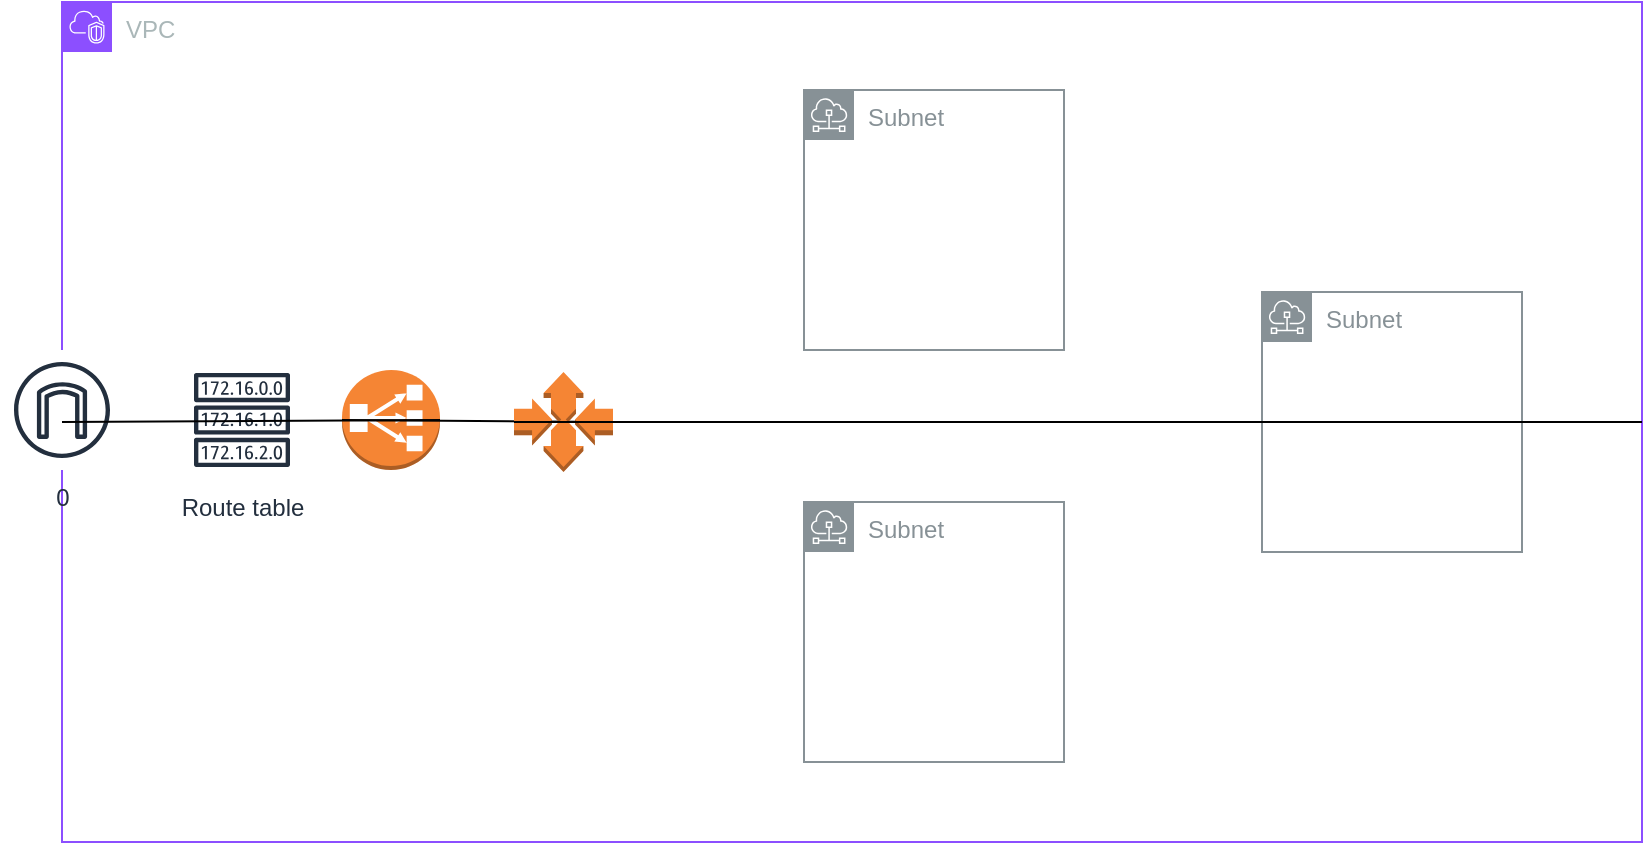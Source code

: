 <mxfile version="24.6.4" type="github">
  <diagram name="Page-1" id="bHt84RGLD77i8ypAadoK">
    <mxGraphModel dx="875" dy="508" grid="1" gridSize="10" guides="1" tooltips="1" connect="1" arrows="1" fold="1" page="1" pageScale="1" pageWidth="850" pageHeight="1100" math="0" shadow="0">
      <root>
        <mxCell id="0" />
        <mxCell id="1" parent="0" />
        <mxCell id="MfwulqYRJbf6YDGrC3bh-1" value="VPC" style="points=[[0,0],[0.25,0],[0.5,0],[0.75,0],[1,0],[1,0.25],[1,0.5],[1,0.75],[1,1],[0.75,1],[0.5,1],[0.25,1],[0,1],[0,0.75],[0,0.5],[0,0.25]];outlineConnect=0;gradientColor=none;html=1;whiteSpace=wrap;fontSize=12;fontStyle=0;container=1;pointerEvents=0;collapsible=0;recursiveResize=0;shape=mxgraph.aws4.group;grIcon=mxgraph.aws4.group_vpc2;strokeColor=#8C4FFF;fillColor=none;verticalAlign=top;align=left;spacingLeft=30;fontColor=#AAB7B8;dashed=0;" vertex="1" parent="1">
          <mxGeometry x="150" y="80" width="790" height="420" as="geometry" />
        </mxCell>
        <mxCell id="MfwulqYRJbf6YDGrC3bh-2" value="0" style="sketch=0;outlineConnect=0;fontColor=#232F3E;gradientColor=none;strokeColor=#232F3E;fillColor=#ffffff;dashed=0;verticalLabelPosition=bottom;verticalAlign=top;align=center;html=1;fontSize=12;fontStyle=0;aspect=fixed;shape=mxgraph.aws4.resourceIcon;resIcon=mxgraph.aws4.internet_gateway;" vertex="1" parent="MfwulqYRJbf6YDGrC3bh-1">
          <mxGeometry x="-30" y="174" width="60" height="60" as="geometry" />
        </mxCell>
        <mxCell id="MfwulqYRJbf6YDGrC3bh-5" value="Route table" style="sketch=0;outlineConnect=0;fontColor=#232F3E;gradientColor=none;strokeColor=#232F3E;fillColor=#ffffff;dashed=0;verticalLabelPosition=bottom;verticalAlign=top;align=center;html=1;fontSize=12;fontStyle=0;aspect=fixed;shape=mxgraph.aws4.resourceIcon;resIcon=mxgraph.aws4.route_table;" vertex="1" parent="MfwulqYRJbf6YDGrC3bh-1">
          <mxGeometry x="60" y="179" width="60" height="60" as="geometry" />
        </mxCell>
        <mxCell id="MfwulqYRJbf6YDGrC3bh-15" value="Subnet" style="sketch=0;outlineConnect=0;gradientColor=none;html=1;whiteSpace=wrap;fontSize=12;fontStyle=0;shape=mxgraph.aws4.group;grIcon=mxgraph.aws4.group_subnet;strokeColor=#879196;fillColor=none;verticalAlign=top;align=left;spacingLeft=30;fontColor=#879196;dashed=0;" vertex="1" parent="MfwulqYRJbf6YDGrC3bh-1">
          <mxGeometry x="371" y="44" width="130" height="130" as="geometry" />
        </mxCell>
        <mxCell id="MfwulqYRJbf6YDGrC3bh-16" value="Subnet" style="sketch=0;outlineConnect=0;gradientColor=none;html=1;whiteSpace=wrap;fontSize=12;fontStyle=0;shape=mxgraph.aws4.group;grIcon=mxgraph.aws4.group_subnet;strokeColor=#879196;fillColor=none;verticalAlign=top;align=left;spacingLeft=30;fontColor=#879196;dashed=0;" vertex="1" parent="MfwulqYRJbf6YDGrC3bh-1">
          <mxGeometry x="371" y="250" width="130" height="130" as="geometry" />
        </mxCell>
        <mxCell id="MfwulqYRJbf6YDGrC3bh-17" value="Subnet" style="sketch=0;outlineConnect=0;gradientColor=none;html=1;whiteSpace=wrap;fontSize=12;fontStyle=0;shape=mxgraph.aws4.group;grIcon=mxgraph.aws4.group_subnet;strokeColor=#879196;fillColor=none;verticalAlign=top;align=left;spacingLeft=30;fontColor=#879196;dashed=0;" vertex="1" parent="MfwulqYRJbf6YDGrC3bh-1">
          <mxGeometry x="600" y="145" width="130" height="130" as="geometry" />
        </mxCell>
        <mxCell id="MfwulqYRJbf6YDGrC3bh-7" value="" style="endArrow=none;html=1;rounded=0;entryX=1;entryY=0.5;entryDx=0;entryDy=0;exitX=0;exitY=0.5;exitDx=0;exitDy=0;" edge="1" parent="MfwulqYRJbf6YDGrC3bh-1" source="MfwulqYRJbf6YDGrC3bh-17" target="MfwulqYRJbf6YDGrC3bh-1">
          <mxGeometry width="50" height="50" relative="1" as="geometry">
            <mxPoint x="250" y="260" as="sourcePoint" />
            <mxPoint x="300" y="210" as="targetPoint" />
          </mxGeometry>
        </mxCell>
        <mxCell id="MfwulqYRJbf6YDGrC3bh-6" value="" style="outlineConnect=0;dashed=0;verticalLabelPosition=bottom;verticalAlign=top;align=center;html=1;shape=mxgraph.aws3.classic_load_balancer;fillColor=#F58534;gradientColor=none;" vertex="1" parent="1">
          <mxGeometry x="290" y="264" width="49" height="50" as="geometry" />
        </mxCell>
        <mxCell id="MfwulqYRJbf6YDGrC3bh-8" value="" style="endArrow=none;html=1;rounded=0;entryX=1;entryY=0.5;entryDx=0;entryDy=0;exitX=0;exitY=0.5;exitDx=0;exitDy=0;" edge="1" parent="1" source="MfwulqYRJbf6YDGrC3bh-1" target="MfwulqYRJbf6YDGrC3bh-6">
          <mxGeometry width="50" height="50" relative="1" as="geometry">
            <mxPoint x="150" y="290" as="sourcePoint" />
            <mxPoint x="940" y="290" as="targetPoint" />
          </mxGeometry>
        </mxCell>
        <mxCell id="MfwulqYRJbf6YDGrC3bh-12" value="" style="endArrow=none;html=1;rounded=0;entryX=1;entryY=0.5;entryDx=0;entryDy=0;exitX=0;exitY=0.5;exitDx=0;exitDy=0;" edge="1" parent="1" source="MfwulqYRJbf6YDGrC3bh-6" target="MfwulqYRJbf6YDGrC3bh-9">
          <mxGeometry width="50" height="50" relative="1" as="geometry">
            <mxPoint x="290" y="289" as="sourcePoint" />
            <mxPoint x="940" y="290" as="targetPoint" />
          </mxGeometry>
        </mxCell>
        <mxCell id="MfwulqYRJbf6YDGrC3bh-9" value="" style="outlineConnect=0;dashed=0;verticalLabelPosition=bottom;verticalAlign=top;align=center;html=1;shape=mxgraph.aws3.auto_scaling;fillColor=#F58534;gradientColor=none;" vertex="1" parent="1">
          <mxGeometry x="376" y="265" width="49.5" height="50" as="geometry" />
        </mxCell>
        <mxCell id="MfwulqYRJbf6YDGrC3bh-18" value="" style="endArrow=none;html=1;rounded=0;entryX=1;entryY=0.5;entryDx=0;entryDy=0;exitX=0;exitY=0.5;exitDx=0;exitDy=0;" edge="1" parent="1" source="MfwulqYRJbf6YDGrC3bh-9" target="MfwulqYRJbf6YDGrC3bh-17">
          <mxGeometry width="50" height="50" relative="1" as="geometry">
            <mxPoint x="376" y="290" as="sourcePoint" />
            <mxPoint x="940" y="290" as="targetPoint" />
          </mxGeometry>
        </mxCell>
      </root>
    </mxGraphModel>
  </diagram>
</mxfile>
